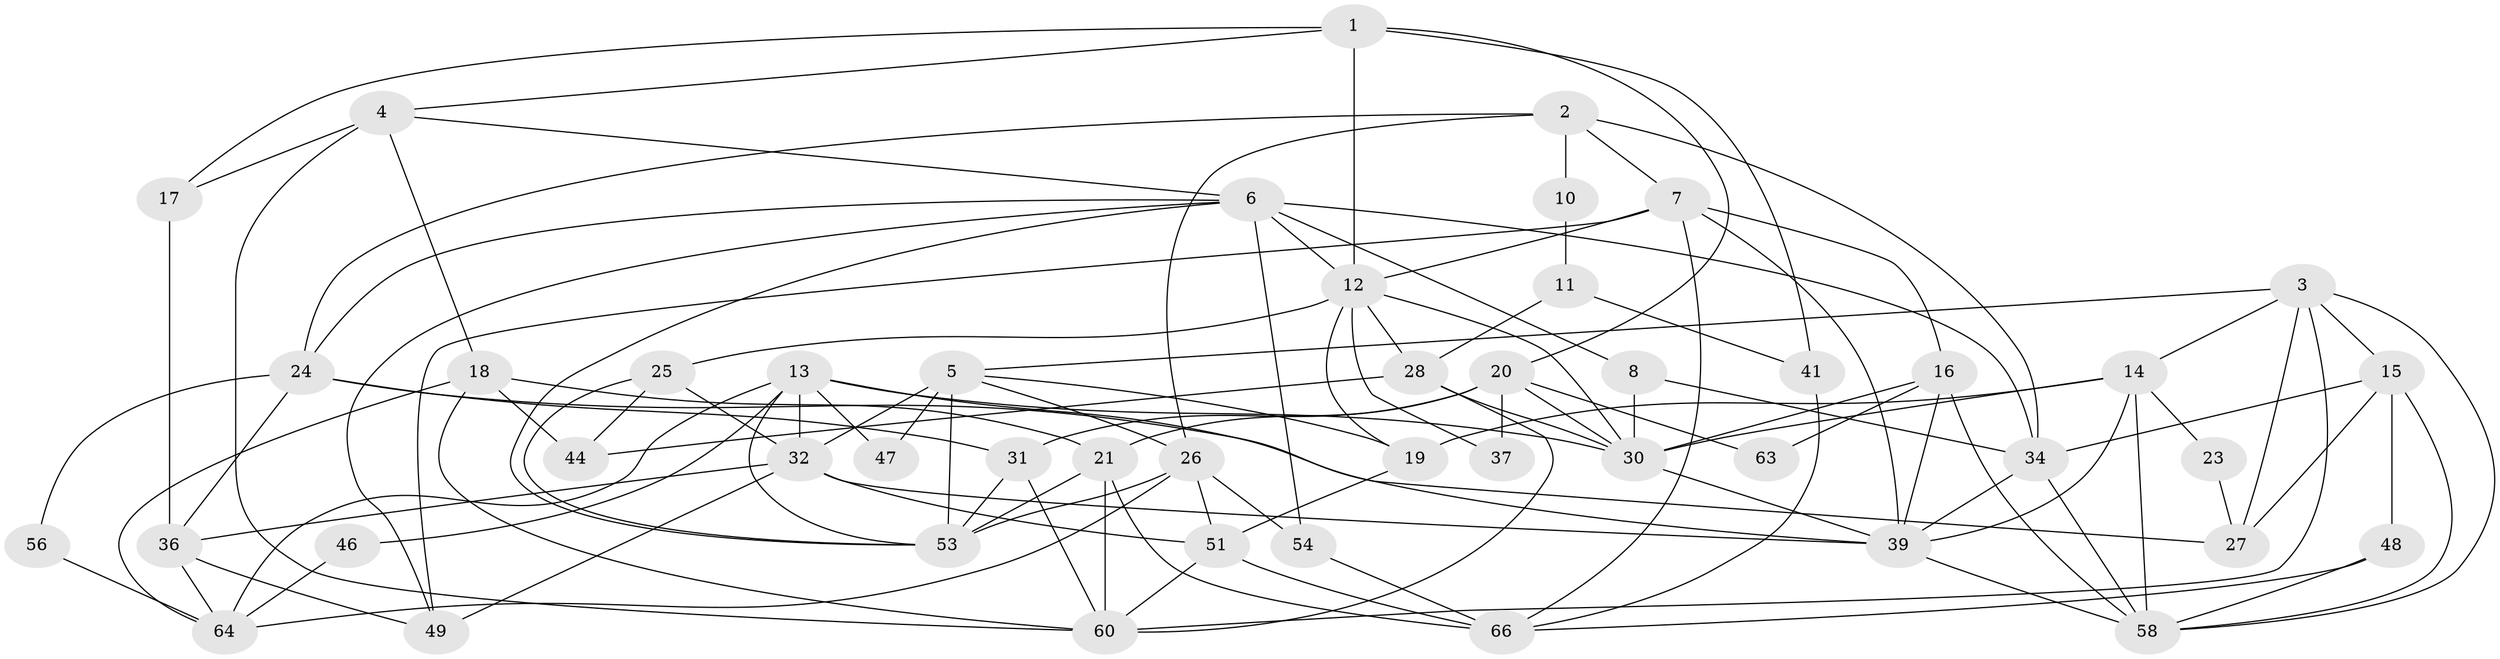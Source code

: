 // Generated by graph-tools (version 1.1) at 2025/24/03/03/25 07:24:03]
// undirected, 48 vertices, 116 edges
graph export_dot {
graph [start="1"]
  node [color=gray90,style=filled];
  1 [super="+61"];
  2 [super="+55"];
  3 [super="+9"];
  4 [super="+38"];
  5 [super="+70"];
  6 [super="+43"];
  7 [super="+42"];
  8 [super="+22"];
  10;
  11;
  12 [super="+75"];
  13 [super="+57"];
  14 [super="+68"];
  15 [super="+79"];
  16;
  17;
  18 [super="+52"];
  19 [super="+29"];
  20 [super="+59"];
  21 [super="+73"];
  23;
  24 [super="+69"];
  25 [super="+33"];
  26 [super="+67"];
  27;
  28 [super="+71"];
  30 [super="+35"];
  31;
  32 [super="+40"];
  34 [super="+65"];
  36;
  37;
  39 [super="+45"];
  41;
  44;
  46;
  47;
  48;
  49 [super="+50"];
  51 [super="+76"];
  53 [super="+72"];
  54;
  56;
  58 [super="+62"];
  60 [super="+77"];
  63;
  64 [super="+74"];
  66 [super="+78"];
  1 -- 17 [weight=2];
  1 -- 4;
  1 -- 41;
  1 -- 12 [weight=2];
  1 -- 20;
  2 -- 10;
  2 -- 7;
  2 -- 24;
  2 -- 26;
  2 -- 34;
  3 -- 27;
  3 -- 15;
  3 -- 58;
  3 -- 5;
  3 -- 60;
  3 -- 14;
  4 -- 18;
  4 -- 17;
  4 -- 6;
  4 -- 60;
  5 -- 47;
  5 -- 53 [weight=2];
  5 -- 32;
  5 -- 19;
  5 -- 26;
  6 -- 49;
  6 -- 34;
  6 -- 53;
  6 -- 54;
  6 -- 24;
  6 -- 8;
  6 -- 12;
  7 -- 49;
  7 -- 16;
  7 -- 39 [weight=2];
  7 -- 12;
  7 -- 66;
  8 -- 30;
  8 -- 34;
  10 -- 11;
  11 -- 41;
  11 -- 28;
  12 -- 25;
  12 -- 37;
  12 -- 19;
  12 -- 30;
  12 -- 28;
  13 -- 47;
  13 -- 39;
  13 -- 32;
  13 -- 64;
  13 -- 53;
  13 -- 30;
  13 -- 46;
  14 -- 58;
  14 -- 39;
  14 -- 23;
  14 -- 30;
  14 -- 19;
  15 -- 48;
  15 -- 27;
  15 -- 58;
  15 -- 34;
  16 -- 39;
  16 -- 58;
  16 -- 63;
  16 -- 30;
  17 -- 36;
  18 -- 60;
  18 -- 64;
  18 -- 44;
  18 -- 21;
  19 -- 51;
  20 -- 21;
  20 -- 31;
  20 -- 37;
  20 -- 63;
  20 -- 30 [weight=2];
  21 -- 60 [weight=2];
  21 -- 66;
  21 -- 53;
  23 -- 27;
  24 -- 36;
  24 -- 27;
  24 -- 56;
  24 -- 31;
  25 -- 32;
  25 -- 44;
  25 -- 53;
  26 -- 53 [weight=2];
  26 -- 64;
  26 -- 51 [weight=2];
  26 -- 54;
  28 -- 44 [weight=2];
  28 -- 30;
  28 -- 60;
  30 -- 39;
  31 -- 60;
  31 -- 53;
  32 -- 39;
  32 -- 36;
  32 -- 49;
  32 -- 51;
  34 -- 58;
  34 -- 39;
  36 -- 49;
  36 -- 64;
  39 -- 58;
  41 -- 66;
  46 -- 64;
  48 -- 66;
  48 -- 58;
  51 -- 60;
  51 -- 66;
  54 -- 66;
  56 -- 64;
}
